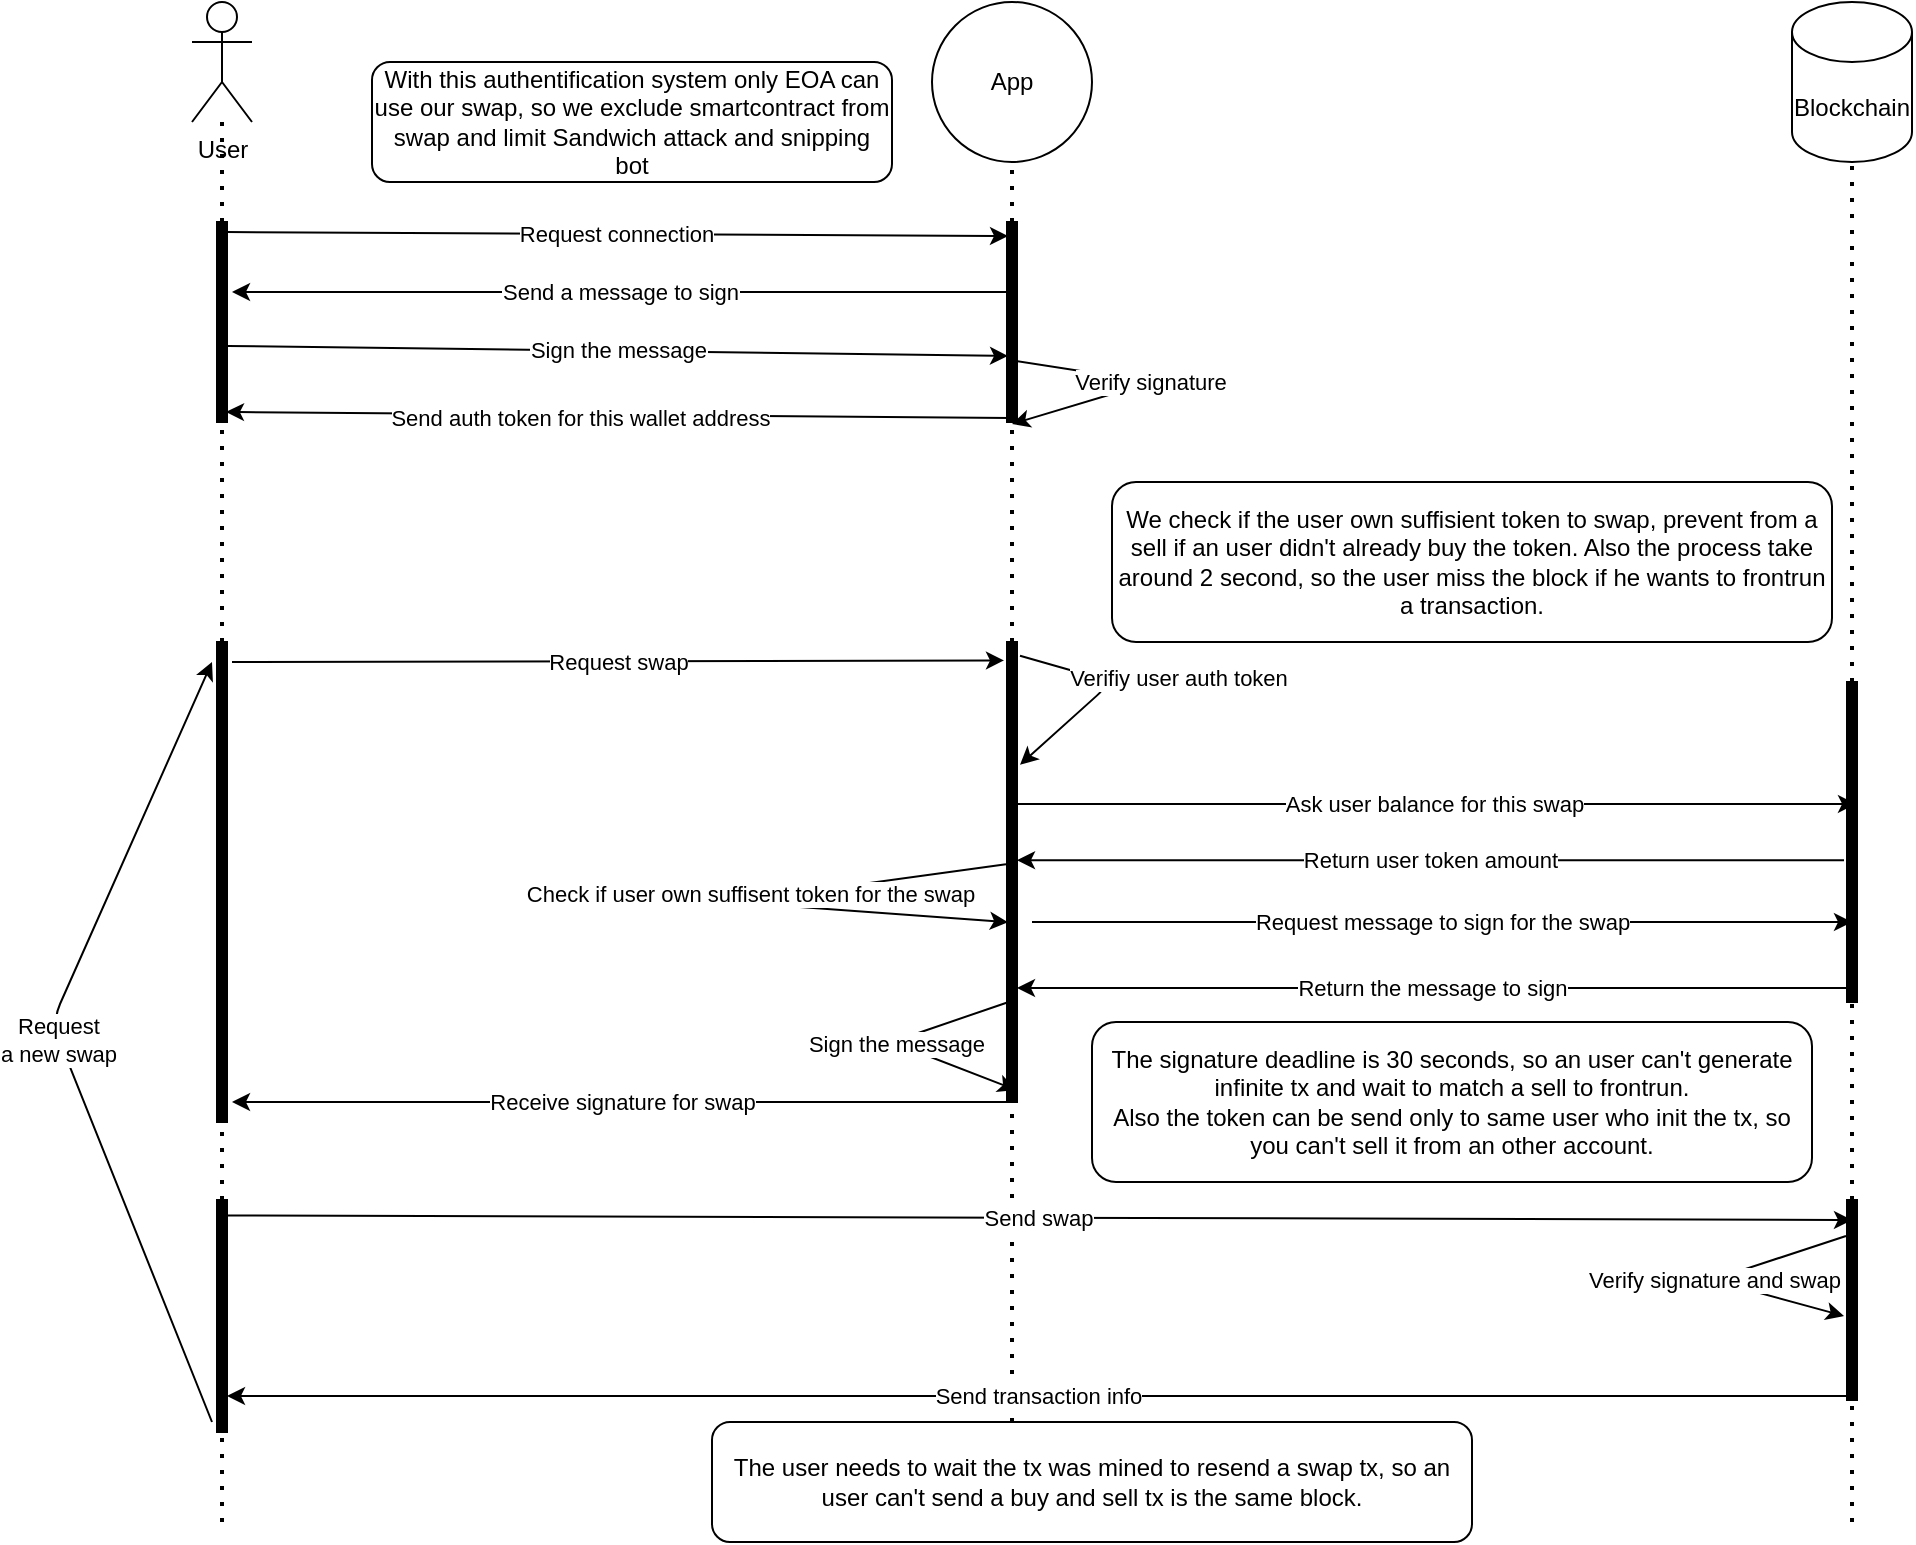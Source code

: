 <mxfile>
    <diagram id="mXiDD7I7b2WsDy2nTSHJ" name="Page-1">
        <mxGraphModel dx="1517" dy="841" grid="1" gridSize="10" guides="1" tooltips="1" connect="1" arrows="1" fold="1" page="1" pageScale="1" pageWidth="1169" pageHeight="827" math="0" shadow="0">
            <root>
                <mxCell id="0"/>
                <mxCell id="1" parent="0"/>
                <mxCell id="2" value="User" style="shape=umlActor;verticalLabelPosition=bottom;verticalAlign=top;html=1;outlineConnect=0;" vertex="1" parent="1">
                    <mxGeometry x="110" y="40" width="30" height="60" as="geometry"/>
                </mxCell>
                <mxCell id="7" value="" style="endArrow=none;dashed=1;html=1;dashPattern=1 3;strokeWidth=2;startArrow=none;" edge="1" parent="1" source="12" target="2">
                    <mxGeometry width="50" height="50" relative="1" as="geometry">
                        <mxPoint x="125" y="800" as="sourcePoint"/>
                        <mxPoint x="120" y="130" as="targetPoint"/>
                    </mxGeometry>
                </mxCell>
                <mxCell id="8" value="App" style="ellipse;whiteSpace=wrap;html=1;aspect=fixed;" vertex="1" parent="1">
                    <mxGeometry x="480" y="40" width="80" height="80" as="geometry"/>
                </mxCell>
                <mxCell id="9" value="Blockchain" style="shape=cylinder3;whiteSpace=wrap;html=1;boundedLbl=1;backgroundOutline=1;size=15;" vertex="1" parent="1">
                    <mxGeometry x="910" y="40" width="60" height="80" as="geometry"/>
                </mxCell>
                <mxCell id="10" value="" style="endArrow=none;dashed=1;html=1;dashPattern=1 3;strokeWidth=2;entryX=0.5;entryY=1;entryDx=0;entryDy=0;startArrow=none;" edge="1" parent="1" source="14" target="8">
                    <mxGeometry width="50" height="50" relative="1" as="geometry">
                        <mxPoint x="520" y="790" as="sourcePoint"/>
                        <mxPoint x="177" y="140" as="targetPoint"/>
                    </mxGeometry>
                </mxCell>
                <mxCell id="11" value="" style="endArrow=none;dashed=1;html=1;dashPattern=1 3;strokeWidth=2;entryX=0.5;entryY=1;entryDx=0;entryDy=0;entryPerimeter=0;startArrow=none;" edge="1" parent="1" source="28" target="9">
                    <mxGeometry width="50" height="50" relative="1" as="geometry">
                        <mxPoint x="940" y="800" as="sourcePoint"/>
                        <mxPoint x="530" y="130" as="targetPoint"/>
                    </mxGeometry>
                </mxCell>
                <mxCell id="13" value="" style="endArrow=none;dashed=1;html=1;dashPattern=1 3;strokeWidth=2;startArrow=none;" edge="1" parent="1" source="24" target="12">
                    <mxGeometry width="50" height="50" relative="1" as="geometry">
                        <mxPoint x="125" y="800" as="sourcePoint"/>
                        <mxPoint x="125" y="100" as="targetPoint"/>
                    </mxGeometry>
                </mxCell>
                <mxCell id="12" value="" style="html=1;points=[];perimeter=orthogonalPerimeter;fillColor=strokeColor;" vertex="1" parent="1">
                    <mxGeometry x="122.5" y="150" width="5" height="100" as="geometry"/>
                </mxCell>
                <mxCell id="15" value="" style="endArrow=none;dashed=1;html=1;dashPattern=1 3;strokeWidth=2;entryX=0.5;entryY=1;entryDx=0;entryDy=0;startArrow=none;" edge="1" parent="1" source="26" target="14">
                    <mxGeometry width="50" height="50" relative="1" as="geometry">
                        <mxPoint x="520" y="790" as="sourcePoint"/>
                        <mxPoint x="520" y="120" as="targetPoint"/>
                    </mxGeometry>
                </mxCell>
                <mxCell id="14" value="" style="html=1;points=[];perimeter=orthogonalPerimeter;fillColor=strokeColor;" vertex="1" parent="1">
                    <mxGeometry x="517.5" y="150" width="5" height="100" as="geometry"/>
                </mxCell>
                <mxCell id="16" value="Request connection" style="endArrow=classic;html=1;exitX=0.9;exitY=0.05;exitDx=0;exitDy=0;exitPerimeter=0;entryX=0.1;entryY=0.07;entryDx=0;entryDy=0;entryPerimeter=0;" edge="1" parent="1" source="12" target="14">
                    <mxGeometry width="50" height="50" relative="1" as="geometry">
                        <mxPoint x="850" y="340" as="sourcePoint"/>
                        <mxPoint x="900" y="290" as="targetPoint"/>
                    </mxGeometry>
                </mxCell>
                <mxCell id="17" value="Send a message to sign" style="endArrow=classic;html=1;exitX=-0.1;exitY=0.35;exitDx=0;exitDy=0;exitPerimeter=0;" edge="1" parent="1" source="14">
                    <mxGeometry width="50" height="50" relative="1" as="geometry">
                        <mxPoint x="850" y="370" as="sourcePoint"/>
                        <mxPoint x="130" y="185" as="targetPoint"/>
                    </mxGeometry>
                </mxCell>
                <mxCell id="18" value="Sign the message" style="endArrow=classic;html=1;exitX=1.1;exitY=0.62;exitDx=0;exitDy=0;exitPerimeter=0;entryX=0.1;entryY=0.67;entryDx=0;entryDy=0;entryPerimeter=0;" edge="1" parent="1" source="12" target="14">
                    <mxGeometry width="50" height="50" relative="1" as="geometry">
                        <mxPoint x="137" y="165" as="sourcePoint"/>
                        <mxPoint x="510" y="210" as="targetPoint"/>
                        <Array as="points"/>
                    </mxGeometry>
                </mxCell>
                <mxCell id="19" value="" style="endArrow=classic;html=1;exitX=0.3;exitY=0.98;exitDx=0;exitDy=0;exitPerimeter=0;entryX=0.9;entryY=0.95;entryDx=0;entryDy=0;entryPerimeter=0;" edge="1" parent="1" source="14" target="12">
                    <mxGeometry width="50" height="50" relative="1" as="geometry">
                        <mxPoint x="850" y="380" as="sourcePoint"/>
                        <mxPoint x="900" y="330" as="targetPoint"/>
                    </mxGeometry>
                </mxCell>
                <mxCell id="22" value="Send auth token for this wallet address" style="edgeLabel;html=1;align=center;verticalAlign=middle;resizable=0;points=[];" vertex="1" connectable="0" parent="19">
                    <mxGeometry x="0.097" y="1" relative="1" as="geometry">
                        <mxPoint as="offset"/>
                    </mxGeometry>
                </mxCell>
                <mxCell id="23" value="With this authentification system only EOA can use our swap, so we exclude smartcontract from swap and limit Sandwich attack and snipping bot" style="rounded=1;whiteSpace=wrap;html=1;" vertex="1" parent="1">
                    <mxGeometry x="200" y="70" width="260" height="60" as="geometry"/>
                </mxCell>
                <mxCell id="25" value="" style="endArrow=none;dashed=1;html=1;dashPattern=1 3;strokeWidth=2;startArrow=none;" edge="1" parent="1" source="50" target="24">
                    <mxGeometry width="50" height="50" relative="1" as="geometry">
                        <mxPoint x="125" y="800" as="sourcePoint"/>
                        <mxPoint x="125" y="250" as="targetPoint"/>
                    </mxGeometry>
                </mxCell>
                <mxCell id="24" value="" style="html=1;points=[];perimeter=orthogonalPerimeter;fillColor=strokeColor;" vertex="1" parent="1">
                    <mxGeometry x="122.5" y="360" width="5" height="240" as="geometry"/>
                </mxCell>
                <mxCell id="27" value="" style="endArrow=none;dashed=1;html=1;dashPattern=1 3;strokeWidth=2;entryX=0.5;entryY=1;entryDx=0;entryDy=0;" edge="1" parent="1" target="26">
                    <mxGeometry width="50" height="50" relative="1" as="geometry">
                        <mxPoint x="520" y="790" as="sourcePoint"/>
                        <mxPoint x="520" y="250" as="targetPoint"/>
                    </mxGeometry>
                </mxCell>
                <mxCell id="26" value="" style="html=1;points=[];perimeter=orthogonalPerimeter;fillColor=strokeColor;" vertex="1" parent="1">
                    <mxGeometry x="517.5" y="360" width="5" height="230" as="geometry"/>
                </mxCell>
                <mxCell id="29" value="" style="endArrow=none;dashed=1;html=1;dashPattern=1 3;strokeWidth=2;entryX=0.5;entryY=1;entryDx=0;entryDy=0;entryPerimeter=0;startArrow=none;" edge="1" parent="1" source="48" target="28">
                    <mxGeometry width="50" height="50" relative="1" as="geometry">
                        <mxPoint x="940" y="800" as="sourcePoint"/>
                        <mxPoint x="940" y="120" as="targetPoint"/>
                    </mxGeometry>
                </mxCell>
                <mxCell id="28" value="" style="html=1;points=[];perimeter=orthogonalPerimeter;fillColor=strokeColor;" vertex="1" parent="1">
                    <mxGeometry x="937.5" y="380" width="5" height="160" as="geometry"/>
                </mxCell>
                <mxCell id="33" value="Verify signature" style="endArrow=classic;html=1;exitX=0.3;exitY=0.69;exitDx=0;exitDy=0;exitPerimeter=0;entryX=0.5;entryY=1.01;entryDx=0;entryDy=0;entryPerimeter=0;" edge="1" parent="1" source="14" target="14">
                    <mxGeometry width="50" height="50" relative="1" as="geometry">
                        <mxPoint x="850" y="460" as="sourcePoint"/>
                        <mxPoint x="900" y="410" as="targetPoint"/>
                        <Array as="points">
                            <mxPoint x="590" y="230"/>
                        </Array>
                    </mxGeometry>
                </mxCell>
                <mxCell id="34" value="Verifiy user auth token" style="endArrow=classic;html=1;exitX=1.3;exitY=0.03;exitDx=0;exitDy=0;exitPerimeter=0;entryX=1.3;entryY=0.267;entryDx=0;entryDy=0;entryPerimeter=0;" edge="1" parent="1" source="26" target="26">
                    <mxGeometry x="-0.017" y="30" width="50" height="50" relative="1" as="geometry">
                        <mxPoint x="850" y="460" as="sourcePoint"/>
                        <mxPoint x="900" y="410" as="targetPoint"/>
                        <Array as="points">
                            <mxPoint x="570" y="380"/>
                        </Array>
                        <mxPoint x="18" y="-28" as="offset"/>
                    </mxGeometry>
                </mxCell>
                <mxCell id="35" value="Request swap" style="endArrow=classic;html=1;entryX=-0.3;entryY=0.04;entryDx=0;entryDy=0;entryPerimeter=0;" edge="1" parent="1" target="26">
                    <mxGeometry width="50" height="50" relative="1" as="geometry">
                        <mxPoint x="130" y="370" as="sourcePoint"/>
                        <mxPoint x="900" y="410" as="targetPoint"/>
                    </mxGeometry>
                </mxCell>
                <mxCell id="36" value="" style="endArrow=classic;html=1;entryX=0.1;entryY=0.609;entryDx=0;entryDy=0;entryPerimeter=0;exitX=-0.1;exitY=0.483;exitDx=0;exitDy=0;exitPerimeter=0;" edge="1" parent="1" source="26" target="26">
                    <mxGeometry width="50" height="50" relative="1" as="geometry">
                        <mxPoint x="850" y="460" as="sourcePoint"/>
                        <mxPoint x="900" y="410" as="targetPoint"/>
                        <Array as="points">
                            <mxPoint x="380" y="490"/>
                        </Array>
                    </mxGeometry>
                </mxCell>
                <mxCell id="37" value="Check if user own suffisent token for the swap" style="edgeLabel;html=1;align=center;verticalAlign=middle;resizable=0;points=[];" vertex="1" connectable="0" parent="36">
                    <mxGeometry x="-0.059" y="-3" relative="1" as="geometry">
                        <mxPoint x="1" as="offset"/>
                    </mxGeometry>
                </mxCell>
                <mxCell id="42" value="Return user token amount" style="endArrow=classic;html=1;exitX=-0.3;exitY=0.557;exitDx=0;exitDy=0;exitPerimeter=0;" edge="1" parent="1" source="28" target="26">
                    <mxGeometry width="50" height="50" relative="1" as="geometry">
                        <mxPoint x="850" y="460" as="sourcePoint"/>
                        <mxPoint x="900" y="410" as="targetPoint"/>
                    </mxGeometry>
                </mxCell>
                <mxCell id="43" value="Request message to sign for the swap" style="endArrow=classic;html=1;" edge="1" parent="1">
                    <mxGeometry width="50" height="50" relative="1" as="geometry">
                        <mxPoint x="530" y="500" as="sourcePoint"/>
                        <mxPoint x="940" y="500" as="targetPoint"/>
                    </mxGeometry>
                </mxCell>
                <mxCell id="44" value="Return the message to sign" style="endArrow=classic;html=1;exitX=0.1;exitY=0.956;exitDx=0;exitDy=0;exitPerimeter=0;" edge="1" parent="1" source="28" target="26">
                    <mxGeometry width="50" height="50" relative="1" as="geometry">
                        <mxPoint x="850" y="460" as="sourcePoint"/>
                        <mxPoint x="900" y="410" as="targetPoint"/>
                    </mxGeometry>
                </mxCell>
                <mxCell id="46" value="Sign the message" style="endArrow=classic;html=1;exitX=0.1;exitY=0.783;exitDx=0;exitDy=0;exitPerimeter=0;entryX=0.9;entryY=0.974;entryDx=0;entryDy=0;entryPerimeter=0;" edge="1" parent="1" source="26" target="26">
                    <mxGeometry width="50" height="50" relative="1" as="geometry">
                        <mxPoint x="850" y="460" as="sourcePoint"/>
                        <mxPoint x="900" y="410" as="targetPoint"/>
                        <Array as="points">
                            <mxPoint x="460" y="560"/>
                        </Array>
                    </mxGeometry>
                </mxCell>
                <mxCell id="47" value="Receive signature for swap" style="endArrow=classic;html=1;exitX=0.5;exitY=1;exitDx=0;exitDy=0;exitPerimeter=0;" edge="1" parent="1" source="26">
                    <mxGeometry width="50" height="50" relative="1" as="geometry">
                        <mxPoint x="850" y="460" as="sourcePoint"/>
                        <mxPoint x="130" y="590" as="targetPoint"/>
                        <mxPoint as="offset"/>
                    </mxGeometry>
                </mxCell>
                <mxCell id="49" value="" style="endArrow=none;dashed=1;html=1;dashPattern=1 3;strokeWidth=2;entryX=0.5;entryY=1;entryDx=0;entryDy=0;entryPerimeter=0;" edge="1" parent="1" target="48">
                    <mxGeometry width="50" height="50" relative="1" as="geometry">
                        <mxPoint x="940" y="800" as="sourcePoint"/>
                        <mxPoint x="940" y="540" as="targetPoint"/>
                    </mxGeometry>
                </mxCell>
                <mxCell id="48" value="" style="html=1;points=[];perimeter=orthogonalPerimeter;fillColor=strokeColor;" vertex="1" parent="1">
                    <mxGeometry x="937.5" y="639" width="5" height="100" as="geometry"/>
                </mxCell>
                <mxCell id="51" value="" style="endArrow=none;dashed=1;html=1;dashPattern=1 3;strokeWidth=2;" edge="1" parent="1" target="50">
                    <mxGeometry width="50" height="50" relative="1" as="geometry">
                        <mxPoint x="125" y="800" as="sourcePoint"/>
                        <mxPoint x="125" y="600" as="targetPoint"/>
                    </mxGeometry>
                </mxCell>
                <mxCell id="50" value="" style="html=1;points=[];perimeter=orthogonalPerimeter;fillColor=strokeColor;" vertex="1" parent="1">
                    <mxGeometry x="122.5" y="639" width="5" height="116" as="geometry"/>
                </mxCell>
                <mxCell id="52" value="Send swap" style="endArrow=classic;html=1;exitX=0.9;exitY=0.07;exitDx=0;exitDy=0;exitPerimeter=0;" edge="1" parent="1">
                    <mxGeometry width="50" height="50" relative="1" as="geometry">
                        <mxPoint x="127" y="646.7" as="sourcePoint"/>
                        <mxPoint x="940" y="649" as="targetPoint"/>
                    </mxGeometry>
                </mxCell>
                <mxCell id="53" value="Verify signature and swap" style="endArrow=classic;html=1;entryX=-0.3;entryY=0.58;entryDx=0;entryDy=0;entryPerimeter=0;exitX=-0.1;exitY=0.18;exitDx=0;exitDy=0;exitPerimeter=0;" edge="1" parent="1" source="48" target="48">
                    <mxGeometry width="50" height="50" relative="1" as="geometry">
                        <mxPoint x="850" y="479" as="sourcePoint"/>
                        <mxPoint x="900" y="429" as="targetPoint"/>
                        <Array as="points">
                            <mxPoint x="870" y="679"/>
                        </Array>
                    </mxGeometry>
                </mxCell>
                <mxCell id="54" value="Send transaction info" style="endArrow=classic;html=1;exitX=0.3;exitY=0.98;exitDx=0;exitDy=0;exitPerimeter=0;" edge="1" parent="1" source="48">
                    <mxGeometry width="50" height="50" relative="1" as="geometry">
                        <mxPoint x="850" y="479" as="sourcePoint"/>
                        <mxPoint x="127.5" y="737" as="targetPoint"/>
                    </mxGeometry>
                </mxCell>
                <mxCell id="55" value="Request&lt;br&gt;a new swap" style="endArrow=classic;html=1;" edge="1" parent="1">
                    <mxGeometry width="50" height="50" relative="1" as="geometry">
                        <mxPoint x="120" y="750" as="sourcePoint"/>
                        <mxPoint x="120" y="370" as="targetPoint"/>
                        <Array as="points">
                            <mxPoint x="40" y="550"/>
                        </Array>
                    </mxGeometry>
                </mxCell>
                <mxCell id="56" value="Ask user balance for this swap" style="endArrow=classic;html=1;entryX=0.9;entryY=0.381;entryDx=0;entryDy=0;entryPerimeter=0;" edge="1" parent="1" target="28">
                    <mxGeometry width="50" height="50" relative="1" as="geometry">
                        <mxPoint x="520" y="441" as="sourcePoint"/>
                        <mxPoint x="440" y="410" as="targetPoint"/>
                    </mxGeometry>
                </mxCell>
                <mxCell id="57" value="The signature deadline is 30 seconds, so an user can't generate infinite tx and wait to match a sell to frontrun.&lt;br&gt;Also the token can be send only to same user who init the tx, so you can't sell it from an other account." style="rounded=1;whiteSpace=wrap;html=1;" vertex="1" parent="1">
                    <mxGeometry x="560" y="550" width="360" height="80" as="geometry"/>
                </mxCell>
                <mxCell id="58" value="The user needs to wait the tx was mined to resend a swap tx, so an user can't send a buy and sell tx is the same block." style="rounded=1;whiteSpace=wrap;html=1;" vertex="1" parent="1">
                    <mxGeometry x="370" y="750" width="380" height="60" as="geometry"/>
                </mxCell>
                <mxCell id="59" value="We check if the user own suffisient token to swap, prevent from a sell if an user didn't already buy the token. Also the process take around 2 second, so the user miss the block if he wants to frontrun a transaction.&lt;br&gt;" style="rounded=1;whiteSpace=wrap;html=1;" vertex="1" parent="1">
                    <mxGeometry x="570" y="280" width="360" height="80" as="geometry"/>
                </mxCell>
            </root>
        </mxGraphModel>
    </diagram>
</mxfile>